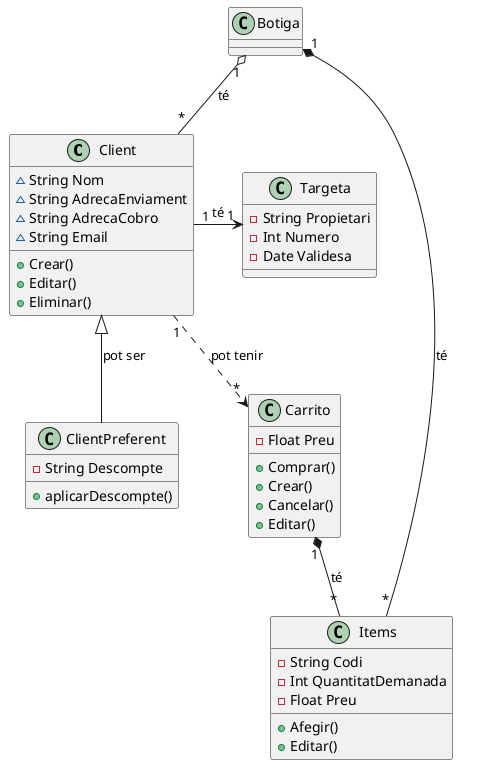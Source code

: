 @startuml
class Client{
    ~ String Nom
    ~ String AdrecaEnviament
    ~ String AdrecaCobro
    ~ String Email
    + Crear()
    + Editar()
    + Eliminar()
}
class ClientPreferent{
    - String Descompte
    + aplicarDescompte()
}
class Targeta{
    - String Propietari
    - Int Numero
    - Date Validesa
}
class Carrito{
    - Float Preu
    + Comprar()
    + Crear()
    + Cancelar()
    + Editar()
}
class Items{
    - String Codi
    - Int QuantitatDemanada
    - Float Preu
    + Afegir()
    + Editar()
}

Botiga "1" o-- "*" Client : té
Client <|-- ClientPreferent : pot ser
Client "1" -> "1" Targeta : té
Client "1" ..> "*" Carrito : pot tenir
Carrito "1" *-- "*" Items : té
Botiga "1" *-- "*" Items : té


@enduml
